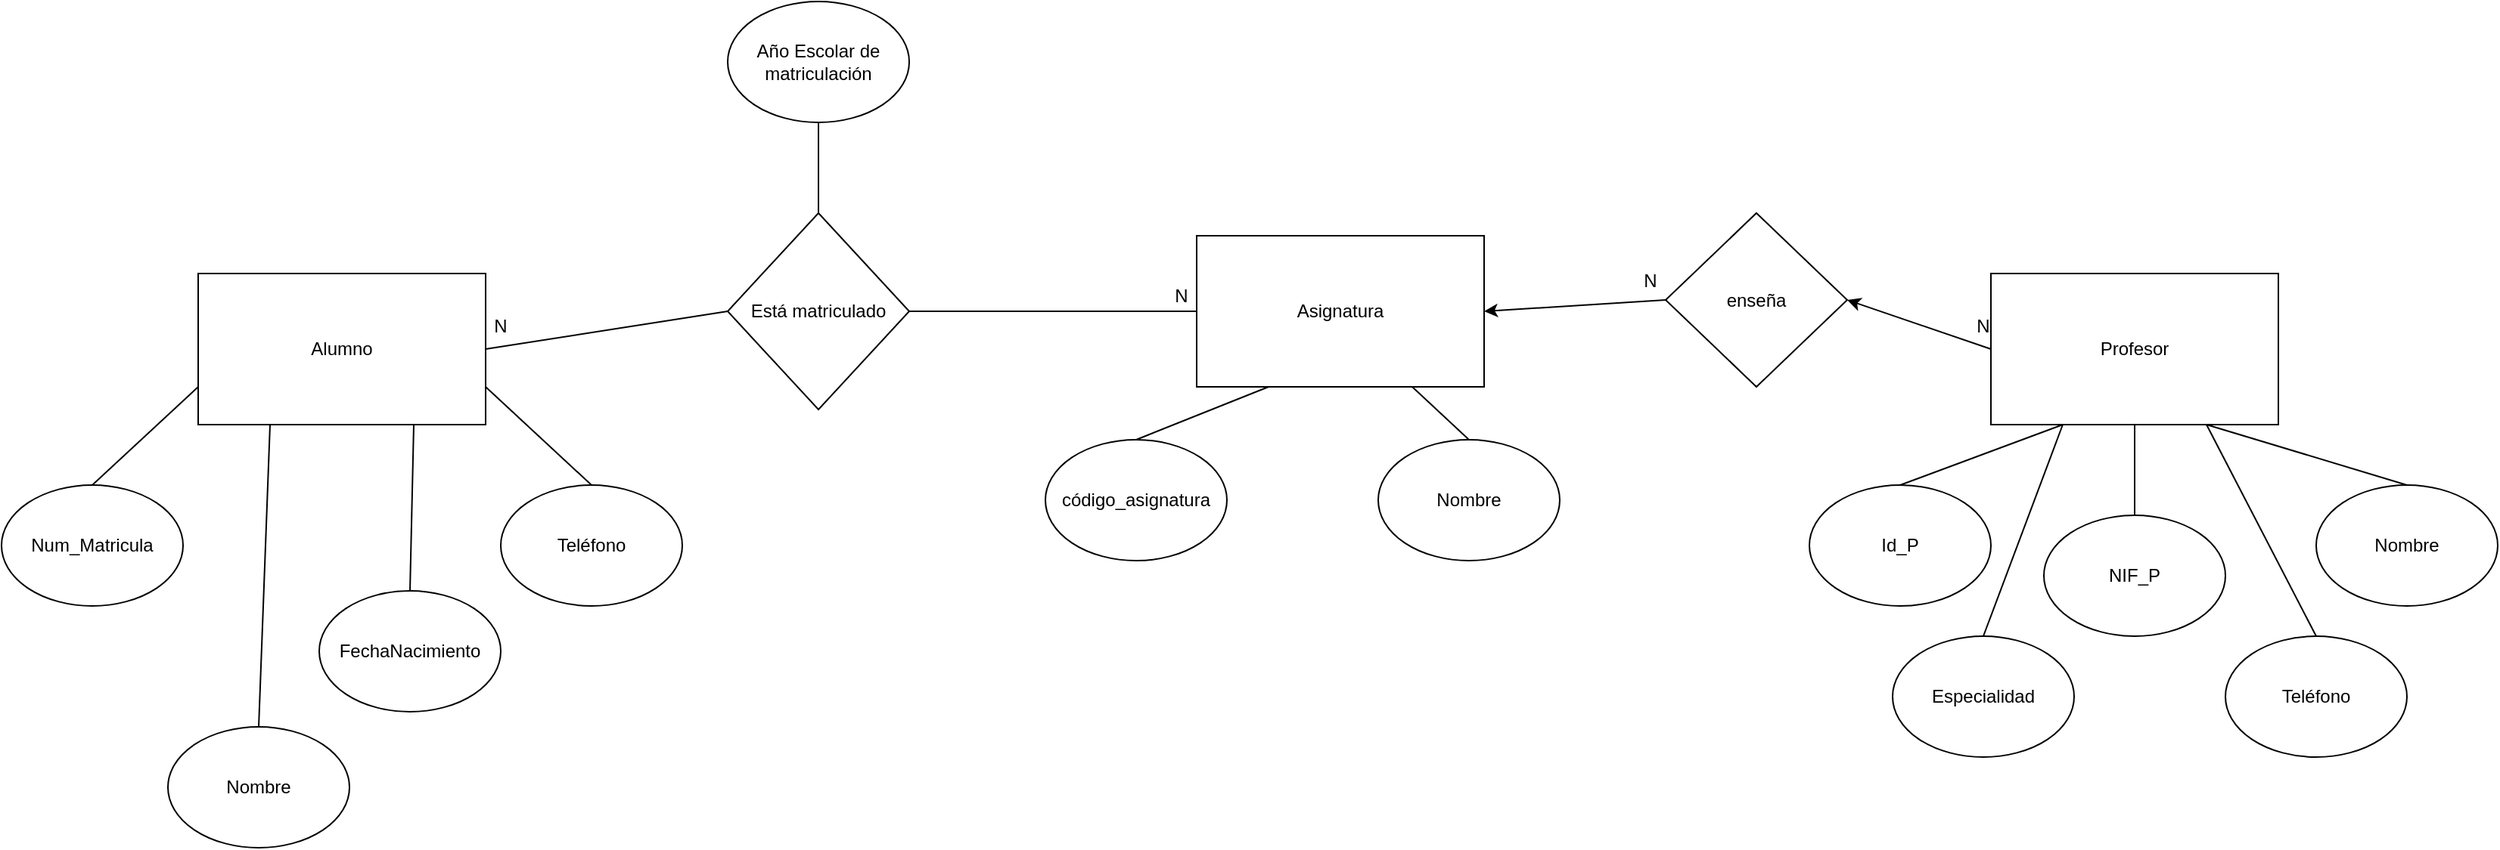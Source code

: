 <mxfile version="26.2.12">
  <diagram name="Página-1" id="0BQ5A1Et3vTB0kG5P84D">
    <mxGraphModel dx="1862" dy="1728" grid="1" gridSize="10" guides="1" tooltips="1" connect="1" arrows="1" fold="1" page="1" pageScale="1" pageWidth="827" pageHeight="1169" math="0" shadow="0">
      <root>
        <mxCell id="0" />
        <mxCell id="1" parent="0" />
        <mxCell id="j_jxTpVHeeA3KBUshszp-1" value="Alumno" style="rounded=0;whiteSpace=wrap;html=1;" parent="1" vertex="1">
          <mxGeometry x="-30" y="160" width="190" height="100" as="geometry" />
        </mxCell>
        <mxCell id="j_jxTpVHeeA3KBUshszp-2" value="Asignatura" style="rounded=0;whiteSpace=wrap;html=1;" parent="1" vertex="1">
          <mxGeometry x="630" y="135" width="190" height="100" as="geometry" />
        </mxCell>
        <mxCell id="j_jxTpVHeeA3KBUshszp-3" value="Profesor" style="rounded=0;whiteSpace=wrap;html=1;" parent="1" vertex="1">
          <mxGeometry x="1155" y="160" width="190" height="100" as="geometry" />
        </mxCell>
        <mxCell id="j_jxTpVHeeA3KBUshszp-4" value="Num_Matricula" style="ellipse;whiteSpace=wrap;html=1;" parent="1" vertex="1">
          <mxGeometry x="-160" y="300" width="120" height="80" as="geometry" />
        </mxCell>
        <mxCell id="j_jxTpVHeeA3KBUshszp-5" value="Nombre" style="ellipse;whiteSpace=wrap;html=1;" parent="1" vertex="1">
          <mxGeometry x="-50" y="460" width="120" height="80" as="geometry" />
        </mxCell>
        <mxCell id="j_jxTpVHeeA3KBUshszp-6" value="FechaNacimiento" style="ellipse;whiteSpace=wrap;html=1;" parent="1" vertex="1">
          <mxGeometry x="50" y="370" width="120" height="80" as="geometry" />
        </mxCell>
        <mxCell id="j_jxTpVHeeA3KBUshszp-7" value="Teléfono" style="ellipse;whiteSpace=wrap;html=1;" parent="1" vertex="1">
          <mxGeometry x="170" y="300" width="120" height="80" as="geometry" />
        </mxCell>
        <mxCell id="j_jxTpVHeeA3KBUshszp-8" value="código_asignatura" style="ellipse;whiteSpace=wrap;html=1;" parent="1" vertex="1">
          <mxGeometry x="530" y="270" width="120" height="80" as="geometry" />
        </mxCell>
        <mxCell id="j_jxTpVHeeA3KBUshszp-9" value="Nombre" style="ellipse;whiteSpace=wrap;html=1;" parent="1" vertex="1">
          <mxGeometry x="750" y="270" width="120" height="80" as="geometry" />
        </mxCell>
        <mxCell id="j_jxTpVHeeA3KBUshszp-11" value="Id_P" style="ellipse;whiteSpace=wrap;html=1;" parent="1" vertex="1">
          <mxGeometry x="1035" y="300" width="120" height="80" as="geometry" />
        </mxCell>
        <mxCell id="j_jxTpVHeeA3KBUshszp-12" value="NIF_P" style="ellipse;whiteSpace=wrap;html=1;" parent="1" vertex="1">
          <mxGeometry x="1190" y="320" width="120" height="80" as="geometry" />
        </mxCell>
        <mxCell id="j_jxTpVHeeA3KBUshszp-13" value="Nombre" style="ellipse;whiteSpace=wrap;html=1;" parent="1" vertex="1">
          <mxGeometry x="1370" y="300" width="120" height="80" as="geometry" />
        </mxCell>
        <mxCell id="j_jxTpVHeeA3KBUshszp-14" value="Especialidad" style="ellipse;whiteSpace=wrap;html=1;" parent="1" vertex="1">
          <mxGeometry x="1090" y="400" width="120" height="80" as="geometry" />
        </mxCell>
        <mxCell id="j_jxTpVHeeA3KBUshszp-15" value="Teléfono" style="ellipse;whiteSpace=wrap;html=1;" parent="1" vertex="1">
          <mxGeometry x="1310" y="400" width="120" height="80" as="geometry" />
        </mxCell>
        <mxCell id="j_jxTpVHeeA3KBUshszp-16" value="" style="endArrow=none;html=1;rounded=0;entryX=0.25;entryY=1;entryDx=0;entryDy=0;exitX=0.5;exitY=0;exitDx=0;exitDy=0;" parent="1" source="j_jxTpVHeeA3KBUshszp-11" target="j_jxTpVHeeA3KBUshszp-3" edge="1">
          <mxGeometry width="50" height="50" relative="1" as="geometry">
            <mxPoint x="1110" y="370" as="sourcePoint" />
            <mxPoint x="1160" y="320" as="targetPoint" />
          </mxGeometry>
        </mxCell>
        <mxCell id="j_jxTpVHeeA3KBUshszp-17" value="" style="endArrow=none;html=1;rounded=0;entryX=0.5;entryY=1;entryDx=0;entryDy=0;exitX=0.5;exitY=0;exitDx=0;exitDy=0;" parent="1" source="j_jxTpVHeeA3KBUshszp-12" target="j_jxTpVHeeA3KBUshszp-3" edge="1">
          <mxGeometry width="50" height="50" relative="1" as="geometry">
            <mxPoint x="1240" y="370" as="sourcePoint" />
            <mxPoint x="1290" y="320" as="targetPoint" />
          </mxGeometry>
        </mxCell>
        <mxCell id="j_jxTpVHeeA3KBUshszp-18" value="" style="endArrow=none;html=1;rounded=0;entryX=0.75;entryY=1;entryDx=0;entryDy=0;exitX=0.5;exitY=0;exitDx=0;exitDy=0;" parent="1" source="j_jxTpVHeeA3KBUshszp-13" target="j_jxTpVHeeA3KBUshszp-3" edge="1">
          <mxGeometry width="50" height="50" relative="1" as="geometry">
            <mxPoint x="1400" y="380" as="sourcePoint" />
            <mxPoint x="1450" y="330" as="targetPoint" />
          </mxGeometry>
        </mxCell>
        <mxCell id="j_jxTpVHeeA3KBUshszp-19" value="" style="endArrow=none;html=1;rounded=0;exitX=0.5;exitY=0;exitDx=0;exitDy=0;entryX=0.25;entryY=1;entryDx=0;entryDy=0;" parent="1" source="j_jxTpVHeeA3KBUshszp-14" target="j_jxTpVHeeA3KBUshszp-3" edge="1">
          <mxGeometry width="50" height="50" relative="1" as="geometry">
            <mxPoint x="1180.71" y="449" as="sourcePoint" />
            <mxPoint x="1109.999" y="449" as="targetPoint" />
          </mxGeometry>
        </mxCell>
        <mxCell id="j_jxTpVHeeA3KBUshszp-20" value="" style="endArrow=none;html=1;rounded=0;exitX=0.5;exitY=0;exitDx=0;exitDy=0;entryX=0.75;entryY=1;entryDx=0;entryDy=0;" parent="1" source="j_jxTpVHeeA3KBUshszp-15" target="j_jxTpVHeeA3KBUshszp-3" edge="1">
          <mxGeometry width="50" height="50" relative="1" as="geometry">
            <mxPoint x="1310" y="470" as="sourcePoint" />
            <mxPoint x="1290" y="270" as="targetPoint" />
          </mxGeometry>
        </mxCell>
        <mxCell id="j_jxTpVHeeA3KBUshszp-21" value="" style="endArrow=none;html=1;rounded=0;exitX=0.5;exitY=0;exitDx=0;exitDy=0;entryX=0.25;entryY=1;entryDx=0;entryDy=0;" parent="1" source="j_jxTpVHeeA3KBUshszp-8" target="j_jxTpVHeeA3KBUshszp-2" edge="1">
          <mxGeometry width="50" height="50" relative="1" as="geometry">
            <mxPoint x="570" y="370" as="sourcePoint" />
            <mxPoint x="680" y="290" as="targetPoint" />
          </mxGeometry>
        </mxCell>
        <mxCell id="j_jxTpVHeeA3KBUshszp-22" value="" style="endArrow=none;html=1;rounded=0;entryX=0.75;entryY=1;entryDx=0;entryDy=0;exitX=0.5;exitY=0;exitDx=0;exitDy=0;" parent="1" source="j_jxTpVHeeA3KBUshszp-9" target="j_jxTpVHeeA3KBUshszp-2" edge="1">
          <mxGeometry width="50" height="50" relative="1" as="geometry">
            <mxPoint x="770" y="400" as="sourcePoint" />
            <mxPoint x="810" y="300" as="targetPoint" />
          </mxGeometry>
        </mxCell>
        <mxCell id="j_jxTpVHeeA3KBUshszp-23" value="" style="endArrow=none;html=1;rounded=0;entryX=0;entryY=0.75;entryDx=0;entryDy=0;exitX=0.5;exitY=0;exitDx=0;exitDy=0;" parent="1" source="j_jxTpVHeeA3KBUshszp-4" target="j_jxTpVHeeA3KBUshszp-1" edge="1">
          <mxGeometry width="50" height="50" relative="1" as="geometry">
            <mxPoint x="110" y="620" as="sourcePoint" />
            <mxPoint x="160" y="570" as="targetPoint" />
          </mxGeometry>
        </mxCell>
        <mxCell id="j_jxTpVHeeA3KBUshszp-24" value="" style="endArrow=none;html=1;rounded=0;entryX=0.25;entryY=1;entryDx=0;entryDy=0;exitX=0.5;exitY=0;exitDx=0;exitDy=0;" parent="1" source="j_jxTpVHeeA3KBUshszp-5" target="j_jxTpVHeeA3KBUshszp-1" edge="1">
          <mxGeometry width="50" height="50" relative="1" as="geometry">
            <mxPoint x="150" y="360" as="sourcePoint" />
            <mxPoint x="200" y="310" as="targetPoint" />
          </mxGeometry>
        </mxCell>
        <mxCell id="j_jxTpVHeeA3KBUshszp-25" value="" style="endArrow=none;html=1;rounded=0;entryX=0.75;entryY=1;entryDx=0;entryDy=0;exitX=0.5;exitY=0;exitDx=0;exitDy=0;" parent="1" source="j_jxTpVHeeA3KBUshszp-6" target="j_jxTpVHeeA3KBUshszp-1" edge="1">
          <mxGeometry width="50" height="50" relative="1" as="geometry">
            <mxPoint x="230" y="570" as="sourcePoint" />
            <mxPoint x="280" y="520" as="targetPoint" />
          </mxGeometry>
        </mxCell>
        <mxCell id="j_jxTpVHeeA3KBUshszp-26" value="" style="endArrow=none;html=1;rounded=0;entryX=1;entryY=0.75;entryDx=0;entryDy=0;exitX=0.5;exitY=0;exitDx=0;exitDy=0;" parent="1" source="j_jxTpVHeeA3KBUshszp-7" target="j_jxTpVHeeA3KBUshszp-1" edge="1">
          <mxGeometry width="50" height="50" relative="1" as="geometry">
            <mxPoint x="370" y="260" as="sourcePoint" />
            <mxPoint x="340" y="230" as="targetPoint" />
          </mxGeometry>
        </mxCell>
        <mxCell id="j_jxTpVHeeA3KBUshszp-27" value="Está matriculado" style="rhombus;whiteSpace=wrap;html=1;" parent="1" vertex="1">
          <mxGeometry x="320" y="120" width="120" height="130" as="geometry" />
        </mxCell>
        <mxCell id="j_jxTpVHeeA3KBUshszp-28" value="enseña" style="rhombus;whiteSpace=wrap;html=1;" parent="1" vertex="1">
          <mxGeometry x="940" y="120" width="120" height="115" as="geometry" />
        </mxCell>
        <mxCell id="j_jxTpVHeeA3KBUshszp-32" value="" style="endArrow=classic;html=1;rounded=0;entryX=1;entryY=0.5;entryDx=0;entryDy=0;exitX=0;exitY=0.5;exitDx=0;exitDy=0;" parent="1" target="j_jxTpVHeeA3KBUshszp-2" edge="1" source="j_jxTpVHeeA3KBUshszp-28">
          <mxGeometry width="50" height="50" relative="1" as="geometry">
            <mxPoint x="960" y="310" as="sourcePoint" />
            <mxPoint x="870" y="135" as="targetPoint" />
          </mxGeometry>
        </mxCell>
        <mxCell id="j_jxTpVHeeA3KBUshszp-33" value="" style="endArrow=classic;html=1;rounded=0;exitX=0;exitY=0.5;exitDx=0;exitDy=0;entryX=1;entryY=0.5;entryDx=0;entryDy=0;" parent="1" source="j_jxTpVHeeA3KBUshszp-3" target="j_jxTpVHeeA3KBUshszp-28" edge="1">
          <mxGeometry width="50" height="50" relative="1" as="geometry">
            <mxPoint x="930" y="330" as="sourcePoint" />
            <mxPoint x="1070" y="240" as="targetPoint" />
          </mxGeometry>
        </mxCell>
        <mxCell id="dGYzKTXQEJmvPM1LLK2v-2" value="N" style="text;html=1;align=center;verticalAlign=middle;whiteSpace=wrap;rounded=0;" vertex="1" parent="1">
          <mxGeometry x="140" y="180" width="60" height="30" as="geometry" />
        </mxCell>
        <mxCell id="dGYzKTXQEJmvPM1LLK2v-4" value="N" style="text;html=1;align=center;verticalAlign=middle;whiteSpace=wrap;rounded=0;" vertex="1" parent="1">
          <mxGeometry x="590" y="160" width="60" height="30" as="geometry" />
        </mxCell>
        <mxCell id="dGYzKTXQEJmvPM1LLK2v-6" value="Año Escolar de matriculación" style="ellipse;whiteSpace=wrap;html=1;" vertex="1" parent="1">
          <mxGeometry x="320" y="-20" width="120" height="80" as="geometry" />
        </mxCell>
        <mxCell id="dGYzKTXQEJmvPM1LLK2v-7" value="" style="endArrow=none;html=1;rounded=0;entryX=0.5;entryY=1;entryDx=0;entryDy=0;exitX=0.5;exitY=0;exitDx=0;exitDy=0;" edge="1" parent="1" source="j_jxTpVHeeA3KBUshszp-27" target="dGYzKTXQEJmvPM1LLK2v-6">
          <mxGeometry width="50" height="50" relative="1" as="geometry">
            <mxPoint x="370" y="100" as="sourcePoint" />
            <mxPoint x="420" y="50" as="targetPoint" />
          </mxGeometry>
        </mxCell>
        <mxCell id="dGYzKTXQEJmvPM1LLK2v-8" value="" style="endArrow=none;html=1;rounded=0;exitX=1;exitY=0.5;exitDx=0;exitDy=0;entryX=0;entryY=0.5;entryDx=0;entryDy=0;" edge="1" parent="1" source="j_jxTpVHeeA3KBUshszp-1" target="j_jxTpVHeeA3KBUshszp-27">
          <mxGeometry width="50" height="50" relative="1" as="geometry">
            <mxPoint x="180" y="230" as="sourcePoint" />
            <mxPoint x="230" y="180" as="targetPoint" />
          </mxGeometry>
        </mxCell>
        <mxCell id="dGYzKTXQEJmvPM1LLK2v-9" value="" style="endArrow=none;html=1;rounded=0;entryX=0;entryY=0.5;entryDx=0;entryDy=0;exitX=1;exitY=0.5;exitDx=0;exitDy=0;" edge="1" parent="1" source="j_jxTpVHeeA3KBUshszp-27" target="j_jxTpVHeeA3KBUshszp-2">
          <mxGeometry width="50" height="50" relative="1" as="geometry">
            <mxPoint x="570" y="220" as="sourcePoint" />
            <mxPoint x="620" y="170" as="targetPoint" />
          </mxGeometry>
        </mxCell>
        <mxCell id="dGYzKTXQEJmvPM1LLK2v-10" value="N" style="text;html=1;align=center;verticalAlign=middle;whiteSpace=wrap;rounded=0;" vertex="1" parent="1">
          <mxGeometry x="900" y="150" width="60" height="30" as="geometry" />
        </mxCell>
        <mxCell id="dGYzKTXQEJmvPM1LLK2v-11" value="N" style="text;html=1;align=center;verticalAlign=middle;whiteSpace=wrap;rounded=0;" vertex="1" parent="1">
          <mxGeometry x="1120" y="180" width="60" height="30" as="geometry" />
        </mxCell>
      </root>
    </mxGraphModel>
  </diagram>
</mxfile>
